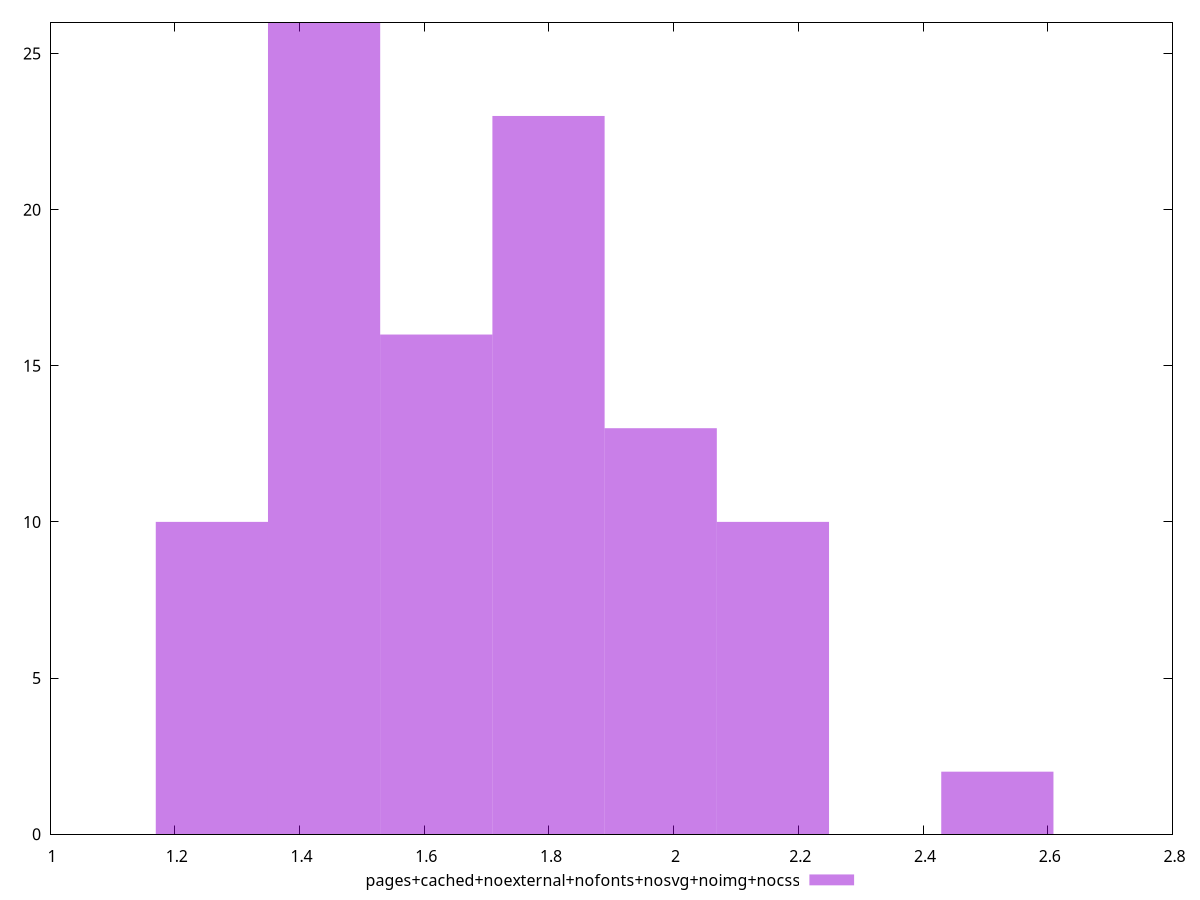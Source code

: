 $_pagesCachedNoexternalNofontsNosvgNoimgNocss <<EOF
1.9793240801206513 13
1.6194469746441693 16
1.4395084219059282 26
1.7993855273824102 23
2.1592626328588924 10
1.259569869167687 10
2.519139738335374 2
EOF
set key outside below
set terminal pngcairo
set output "report_00006_2020-11-02T20-21-41.718Z/server-response-time/pages+cached+noexternal+nofonts+nosvg+noimg+nocss//raw_hist.png"
set yrange [0:26]
set boxwidth 0.17993855273824103
set style fill transparent solid 0.5 noborder
plot $_pagesCachedNoexternalNofontsNosvgNoimgNocss title "pages+cached+noexternal+nofonts+nosvg+noimg+nocss" with boxes ,